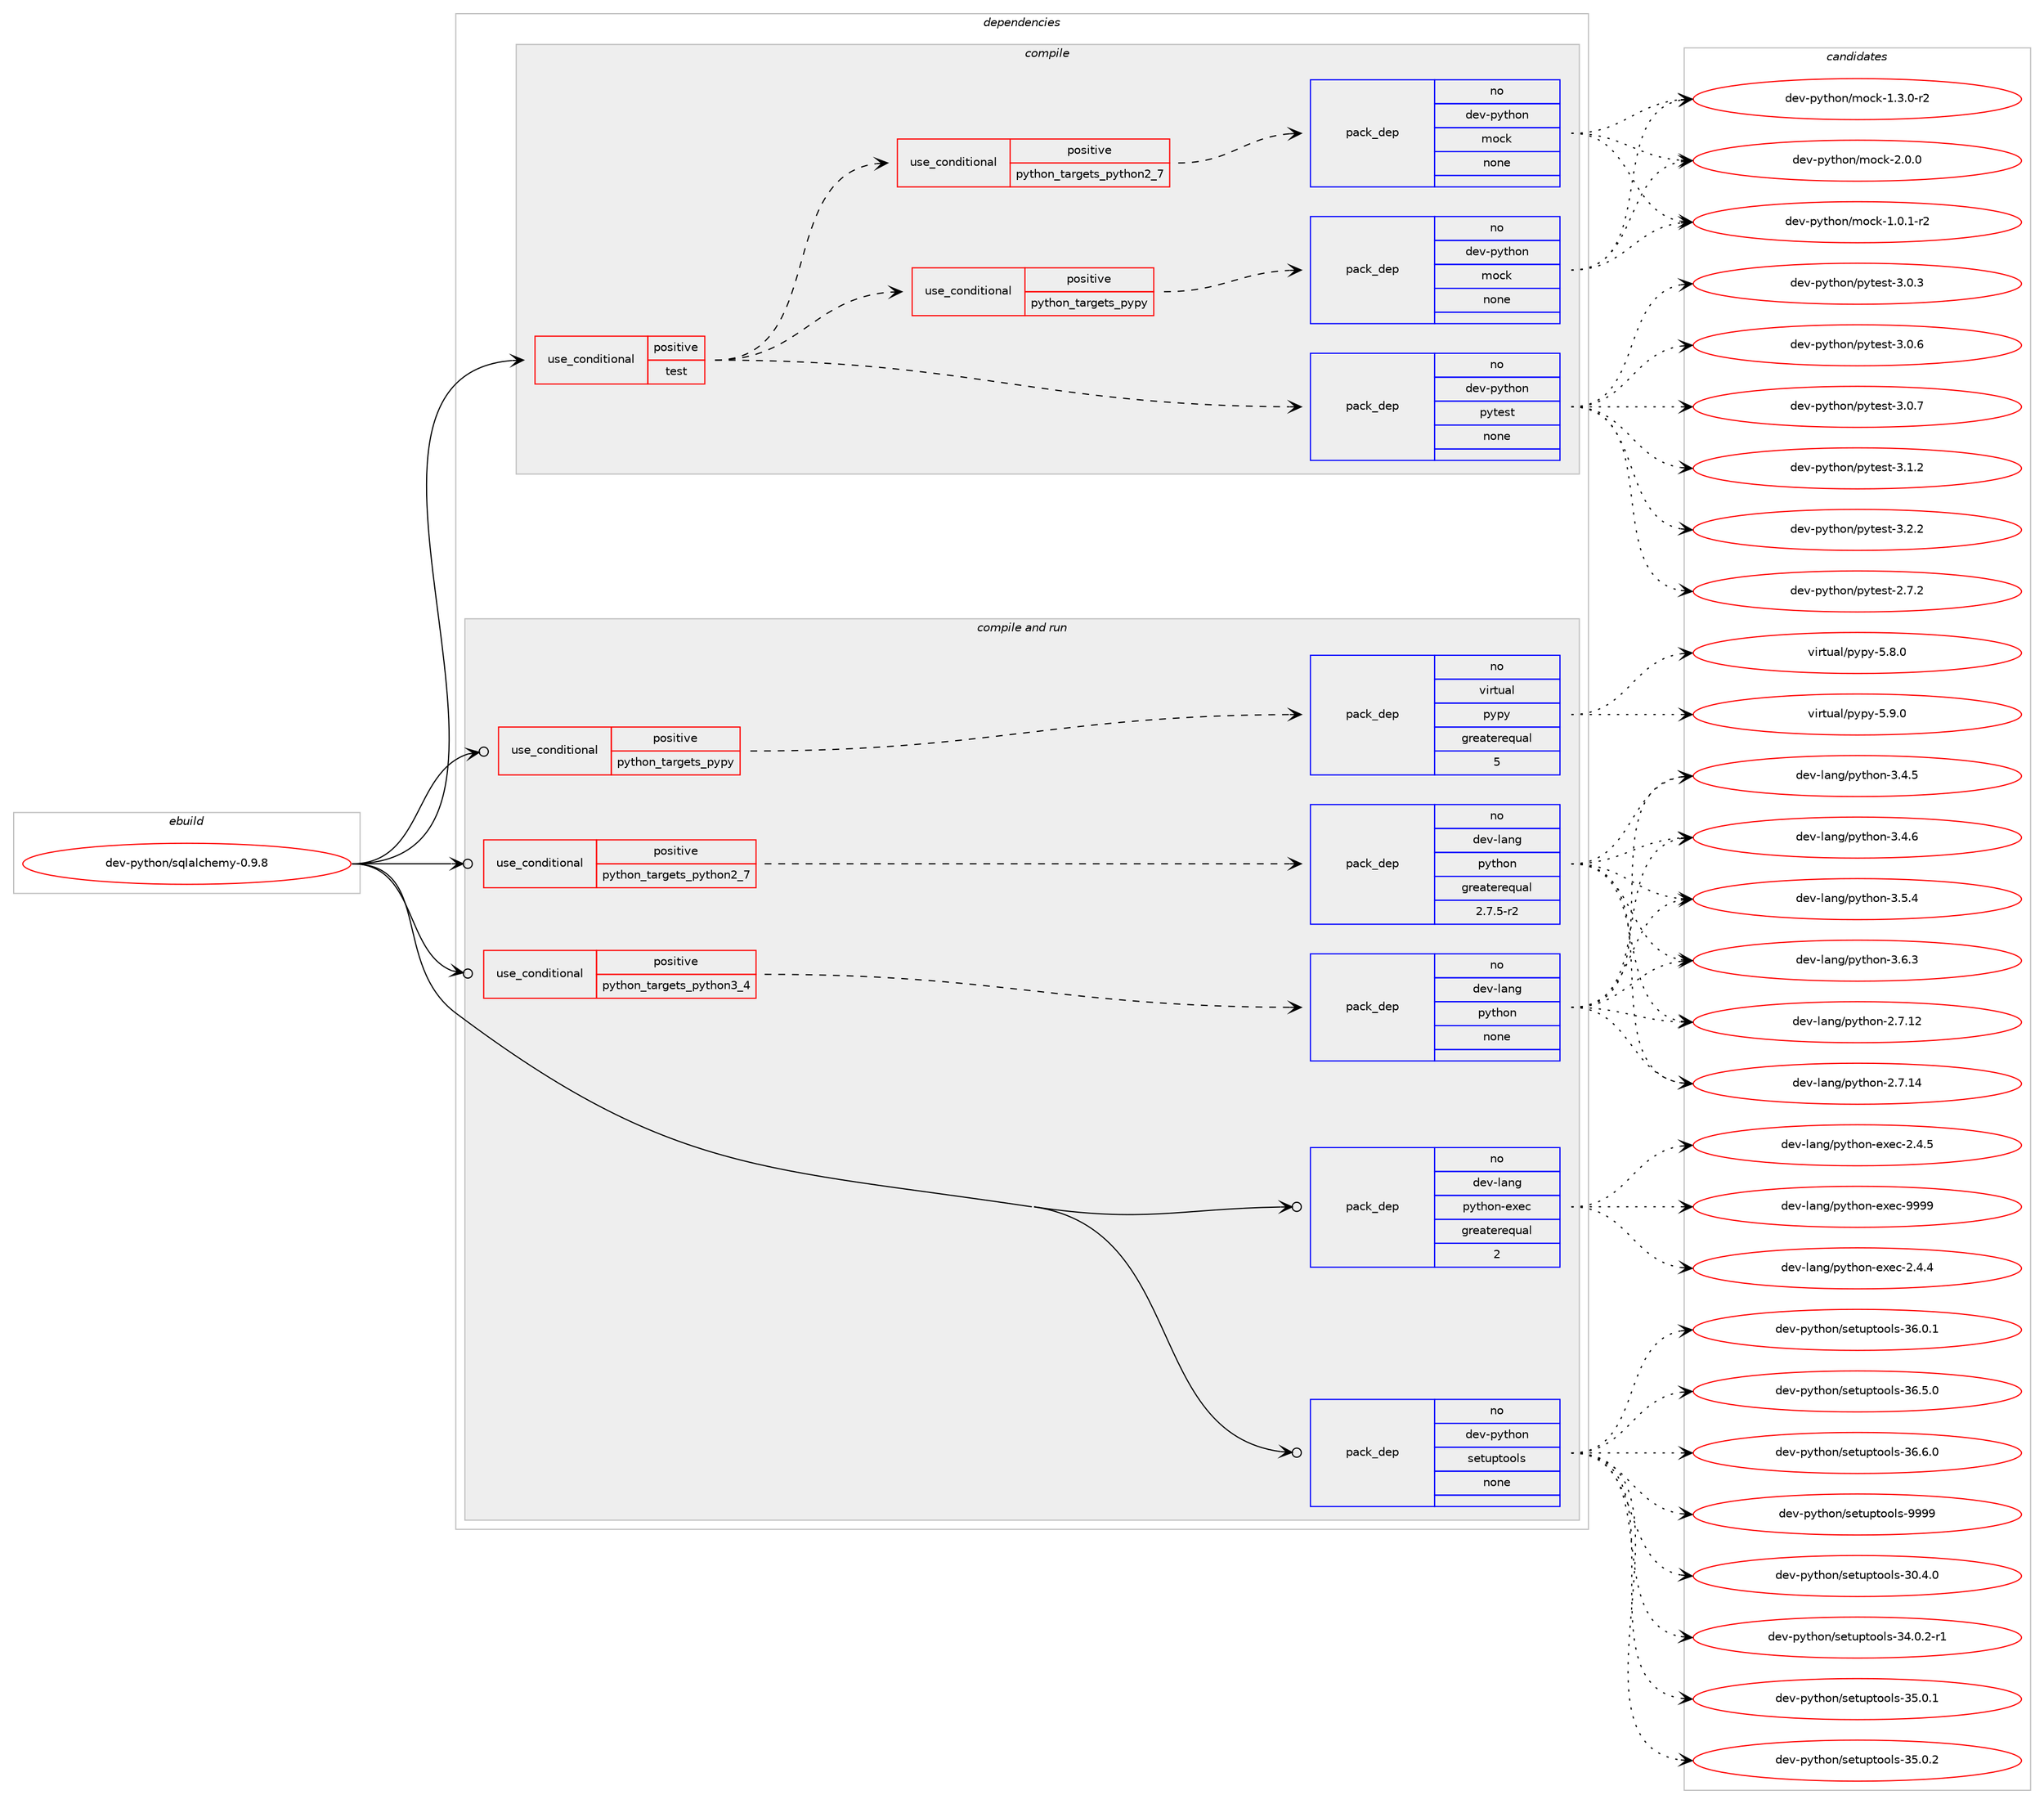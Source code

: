 digraph prolog {

# *************
# Graph options
# *************

newrank=true;
concentrate=true;
compound=true;
graph [rankdir=LR,fontname=Helvetica,fontsize=10,ranksep=1.5];#, ranksep=2.5, nodesep=0.2];
edge  [arrowhead=vee];
node  [fontname=Helvetica,fontsize=10];

# **********
# The ebuild
# **********

subgraph cluster_leftcol {
color=gray;
rank=same;
label=<<i>ebuild</i>>;
id [label="dev-python/sqlalchemy-0.9.8", color=red, width=4, href="../dev-python/sqlalchemy-0.9.8.svg"];
}

# ****************
# The dependencies
# ****************

subgraph cluster_midcol {
color=gray;
label=<<i>dependencies</i>>;
subgraph cluster_compile {
fillcolor="#eeeeee";
style=filled;
label=<<i>compile</i>>;
subgraph cond42145 {
dependency188757 [label=<<TABLE BORDER="0" CELLBORDER="1" CELLSPACING="0" CELLPADDING="4"><TR><TD ROWSPAN="3" CELLPADDING="10">use_conditional</TD></TR><TR><TD>positive</TD></TR><TR><TD>test</TD></TR></TABLE>>, shape=none, color=red];
subgraph pack142657 {
dependency188758 [label=<<TABLE BORDER="0" CELLBORDER="1" CELLSPACING="0" CELLPADDING="4" WIDTH="220"><TR><TD ROWSPAN="6" CELLPADDING="30">pack_dep</TD></TR><TR><TD WIDTH="110">no</TD></TR><TR><TD>dev-python</TD></TR><TR><TD>pytest</TD></TR><TR><TD>none</TD></TR><TR><TD></TD></TR></TABLE>>, shape=none, color=blue];
}
dependency188757:e -> dependency188758:w [weight=20,style="dashed",arrowhead="vee"];
subgraph cond42146 {
dependency188759 [label=<<TABLE BORDER="0" CELLBORDER="1" CELLSPACING="0" CELLPADDING="4"><TR><TD ROWSPAN="3" CELLPADDING="10">use_conditional</TD></TR><TR><TD>positive</TD></TR><TR><TD>python_targets_pypy</TD></TR></TABLE>>, shape=none, color=red];
subgraph pack142658 {
dependency188760 [label=<<TABLE BORDER="0" CELLBORDER="1" CELLSPACING="0" CELLPADDING="4" WIDTH="220"><TR><TD ROWSPAN="6" CELLPADDING="30">pack_dep</TD></TR><TR><TD WIDTH="110">no</TD></TR><TR><TD>dev-python</TD></TR><TR><TD>mock</TD></TR><TR><TD>none</TD></TR><TR><TD></TD></TR></TABLE>>, shape=none, color=blue];
}
dependency188759:e -> dependency188760:w [weight=20,style="dashed",arrowhead="vee"];
}
dependency188757:e -> dependency188759:w [weight=20,style="dashed",arrowhead="vee"];
subgraph cond42147 {
dependency188761 [label=<<TABLE BORDER="0" CELLBORDER="1" CELLSPACING="0" CELLPADDING="4"><TR><TD ROWSPAN="3" CELLPADDING="10">use_conditional</TD></TR><TR><TD>positive</TD></TR><TR><TD>python_targets_python2_7</TD></TR></TABLE>>, shape=none, color=red];
subgraph pack142659 {
dependency188762 [label=<<TABLE BORDER="0" CELLBORDER="1" CELLSPACING="0" CELLPADDING="4" WIDTH="220"><TR><TD ROWSPAN="6" CELLPADDING="30">pack_dep</TD></TR><TR><TD WIDTH="110">no</TD></TR><TR><TD>dev-python</TD></TR><TR><TD>mock</TD></TR><TR><TD>none</TD></TR><TR><TD></TD></TR></TABLE>>, shape=none, color=blue];
}
dependency188761:e -> dependency188762:w [weight=20,style="dashed",arrowhead="vee"];
}
dependency188757:e -> dependency188761:w [weight=20,style="dashed",arrowhead="vee"];
}
id:e -> dependency188757:w [weight=20,style="solid",arrowhead="vee"];
}
subgraph cluster_compileandrun {
fillcolor="#eeeeee";
style=filled;
label=<<i>compile and run</i>>;
subgraph cond42148 {
dependency188763 [label=<<TABLE BORDER="0" CELLBORDER="1" CELLSPACING="0" CELLPADDING="4"><TR><TD ROWSPAN="3" CELLPADDING="10">use_conditional</TD></TR><TR><TD>positive</TD></TR><TR><TD>python_targets_pypy</TD></TR></TABLE>>, shape=none, color=red];
subgraph pack142660 {
dependency188764 [label=<<TABLE BORDER="0" CELLBORDER="1" CELLSPACING="0" CELLPADDING="4" WIDTH="220"><TR><TD ROWSPAN="6" CELLPADDING="30">pack_dep</TD></TR><TR><TD WIDTH="110">no</TD></TR><TR><TD>virtual</TD></TR><TR><TD>pypy</TD></TR><TR><TD>greaterequal</TD></TR><TR><TD>5</TD></TR></TABLE>>, shape=none, color=blue];
}
dependency188763:e -> dependency188764:w [weight=20,style="dashed",arrowhead="vee"];
}
id:e -> dependency188763:w [weight=20,style="solid",arrowhead="odotvee"];
subgraph cond42149 {
dependency188765 [label=<<TABLE BORDER="0" CELLBORDER="1" CELLSPACING="0" CELLPADDING="4"><TR><TD ROWSPAN="3" CELLPADDING="10">use_conditional</TD></TR><TR><TD>positive</TD></TR><TR><TD>python_targets_python2_7</TD></TR></TABLE>>, shape=none, color=red];
subgraph pack142661 {
dependency188766 [label=<<TABLE BORDER="0" CELLBORDER="1" CELLSPACING="0" CELLPADDING="4" WIDTH="220"><TR><TD ROWSPAN="6" CELLPADDING="30">pack_dep</TD></TR><TR><TD WIDTH="110">no</TD></TR><TR><TD>dev-lang</TD></TR><TR><TD>python</TD></TR><TR><TD>greaterequal</TD></TR><TR><TD>2.7.5-r2</TD></TR></TABLE>>, shape=none, color=blue];
}
dependency188765:e -> dependency188766:w [weight=20,style="dashed",arrowhead="vee"];
}
id:e -> dependency188765:w [weight=20,style="solid",arrowhead="odotvee"];
subgraph cond42150 {
dependency188767 [label=<<TABLE BORDER="0" CELLBORDER="1" CELLSPACING="0" CELLPADDING="4"><TR><TD ROWSPAN="3" CELLPADDING="10">use_conditional</TD></TR><TR><TD>positive</TD></TR><TR><TD>python_targets_python3_4</TD></TR></TABLE>>, shape=none, color=red];
subgraph pack142662 {
dependency188768 [label=<<TABLE BORDER="0" CELLBORDER="1" CELLSPACING="0" CELLPADDING="4" WIDTH="220"><TR><TD ROWSPAN="6" CELLPADDING="30">pack_dep</TD></TR><TR><TD WIDTH="110">no</TD></TR><TR><TD>dev-lang</TD></TR><TR><TD>python</TD></TR><TR><TD>none</TD></TR><TR><TD></TD></TR></TABLE>>, shape=none, color=blue];
}
dependency188767:e -> dependency188768:w [weight=20,style="dashed",arrowhead="vee"];
}
id:e -> dependency188767:w [weight=20,style="solid",arrowhead="odotvee"];
subgraph pack142663 {
dependency188769 [label=<<TABLE BORDER="0" CELLBORDER="1" CELLSPACING="0" CELLPADDING="4" WIDTH="220"><TR><TD ROWSPAN="6" CELLPADDING="30">pack_dep</TD></TR><TR><TD WIDTH="110">no</TD></TR><TR><TD>dev-lang</TD></TR><TR><TD>python-exec</TD></TR><TR><TD>greaterequal</TD></TR><TR><TD>2</TD></TR></TABLE>>, shape=none, color=blue];
}
id:e -> dependency188769:w [weight=20,style="solid",arrowhead="odotvee"];
subgraph pack142664 {
dependency188770 [label=<<TABLE BORDER="0" CELLBORDER="1" CELLSPACING="0" CELLPADDING="4" WIDTH="220"><TR><TD ROWSPAN="6" CELLPADDING="30">pack_dep</TD></TR><TR><TD WIDTH="110">no</TD></TR><TR><TD>dev-python</TD></TR><TR><TD>setuptools</TD></TR><TR><TD>none</TD></TR><TR><TD></TD></TR></TABLE>>, shape=none, color=blue];
}
id:e -> dependency188770:w [weight=20,style="solid",arrowhead="odotvee"];
}
subgraph cluster_run {
fillcolor="#eeeeee";
style=filled;
label=<<i>run</i>>;
}
}

# **************
# The candidates
# **************

subgraph cluster_choices {
rank=same;
color=gray;
label=<<i>candidates</i>>;

subgraph choice142657 {
color=black;
nodesep=1;
choice1001011184511212111610411111047112121116101115116455046554650 [label="dev-python/pytest-2.7.2", color=red, width=4,href="../dev-python/pytest-2.7.2.svg"];
choice1001011184511212111610411111047112121116101115116455146484651 [label="dev-python/pytest-3.0.3", color=red, width=4,href="../dev-python/pytest-3.0.3.svg"];
choice1001011184511212111610411111047112121116101115116455146484654 [label="dev-python/pytest-3.0.6", color=red, width=4,href="../dev-python/pytest-3.0.6.svg"];
choice1001011184511212111610411111047112121116101115116455146484655 [label="dev-python/pytest-3.0.7", color=red, width=4,href="../dev-python/pytest-3.0.7.svg"];
choice1001011184511212111610411111047112121116101115116455146494650 [label="dev-python/pytest-3.1.2", color=red, width=4,href="../dev-python/pytest-3.1.2.svg"];
choice1001011184511212111610411111047112121116101115116455146504650 [label="dev-python/pytest-3.2.2", color=red, width=4,href="../dev-python/pytest-3.2.2.svg"];
dependency188758:e -> choice1001011184511212111610411111047112121116101115116455046554650:w [style=dotted,weight="100"];
dependency188758:e -> choice1001011184511212111610411111047112121116101115116455146484651:w [style=dotted,weight="100"];
dependency188758:e -> choice1001011184511212111610411111047112121116101115116455146484654:w [style=dotted,weight="100"];
dependency188758:e -> choice1001011184511212111610411111047112121116101115116455146484655:w [style=dotted,weight="100"];
dependency188758:e -> choice1001011184511212111610411111047112121116101115116455146494650:w [style=dotted,weight="100"];
dependency188758:e -> choice1001011184511212111610411111047112121116101115116455146504650:w [style=dotted,weight="100"];
}
subgraph choice142658 {
color=black;
nodesep=1;
choice1001011184511212111610411111047109111991074549464846494511450 [label="dev-python/mock-1.0.1-r2", color=red, width=4,href="../dev-python/mock-1.0.1-r2.svg"];
choice1001011184511212111610411111047109111991074549465146484511450 [label="dev-python/mock-1.3.0-r2", color=red, width=4,href="../dev-python/mock-1.3.0-r2.svg"];
choice100101118451121211161041111104710911199107455046484648 [label="dev-python/mock-2.0.0", color=red, width=4,href="../dev-python/mock-2.0.0.svg"];
dependency188760:e -> choice1001011184511212111610411111047109111991074549464846494511450:w [style=dotted,weight="100"];
dependency188760:e -> choice1001011184511212111610411111047109111991074549465146484511450:w [style=dotted,weight="100"];
dependency188760:e -> choice100101118451121211161041111104710911199107455046484648:w [style=dotted,weight="100"];
}
subgraph choice142659 {
color=black;
nodesep=1;
choice1001011184511212111610411111047109111991074549464846494511450 [label="dev-python/mock-1.0.1-r2", color=red, width=4,href="../dev-python/mock-1.0.1-r2.svg"];
choice1001011184511212111610411111047109111991074549465146484511450 [label="dev-python/mock-1.3.0-r2", color=red, width=4,href="../dev-python/mock-1.3.0-r2.svg"];
choice100101118451121211161041111104710911199107455046484648 [label="dev-python/mock-2.0.0", color=red, width=4,href="../dev-python/mock-2.0.0.svg"];
dependency188762:e -> choice1001011184511212111610411111047109111991074549464846494511450:w [style=dotted,weight="100"];
dependency188762:e -> choice1001011184511212111610411111047109111991074549465146484511450:w [style=dotted,weight="100"];
dependency188762:e -> choice100101118451121211161041111104710911199107455046484648:w [style=dotted,weight="100"];
}
subgraph choice142660 {
color=black;
nodesep=1;
choice1181051141161179710847112121112121455346564648 [label="virtual/pypy-5.8.0", color=red, width=4,href="../virtual/pypy-5.8.0.svg"];
choice1181051141161179710847112121112121455346574648 [label="virtual/pypy-5.9.0", color=red, width=4,href="../virtual/pypy-5.9.0.svg"];
dependency188764:e -> choice1181051141161179710847112121112121455346564648:w [style=dotted,weight="100"];
dependency188764:e -> choice1181051141161179710847112121112121455346574648:w [style=dotted,weight="100"];
}
subgraph choice142661 {
color=black;
nodesep=1;
choice10010111845108971101034711212111610411111045504655464950 [label="dev-lang/python-2.7.12", color=red, width=4,href="../dev-lang/python-2.7.12.svg"];
choice10010111845108971101034711212111610411111045504655464952 [label="dev-lang/python-2.7.14", color=red, width=4,href="../dev-lang/python-2.7.14.svg"];
choice100101118451089711010347112121116104111110455146524653 [label="dev-lang/python-3.4.5", color=red, width=4,href="../dev-lang/python-3.4.5.svg"];
choice100101118451089711010347112121116104111110455146524654 [label="dev-lang/python-3.4.6", color=red, width=4,href="../dev-lang/python-3.4.6.svg"];
choice100101118451089711010347112121116104111110455146534652 [label="dev-lang/python-3.5.4", color=red, width=4,href="../dev-lang/python-3.5.4.svg"];
choice100101118451089711010347112121116104111110455146544651 [label="dev-lang/python-3.6.3", color=red, width=4,href="../dev-lang/python-3.6.3.svg"];
dependency188766:e -> choice10010111845108971101034711212111610411111045504655464950:w [style=dotted,weight="100"];
dependency188766:e -> choice10010111845108971101034711212111610411111045504655464952:w [style=dotted,weight="100"];
dependency188766:e -> choice100101118451089711010347112121116104111110455146524653:w [style=dotted,weight="100"];
dependency188766:e -> choice100101118451089711010347112121116104111110455146524654:w [style=dotted,weight="100"];
dependency188766:e -> choice100101118451089711010347112121116104111110455146534652:w [style=dotted,weight="100"];
dependency188766:e -> choice100101118451089711010347112121116104111110455146544651:w [style=dotted,weight="100"];
}
subgraph choice142662 {
color=black;
nodesep=1;
choice10010111845108971101034711212111610411111045504655464950 [label="dev-lang/python-2.7.12", color=red, width=4,href="../dev-lang/python-2.7.12.svg"];
choice10010111845108971101034711212111610411111045504655464952 [label="dev-lang/python-2.7.14", color=red, width=4,href="../dev-lang/python-2.7.14.svg"];
choice100101118451089711010347112121116104111110455146524653 [label="dev-lang/python-3.4.5", color=red, width=4,href="../dev-lang/python-3.4.5.svg"];
choice100101118451089711010347112121116104111110455146524654 [label="dev-lang/python-3.4.6", color=red, width=4,href="../dev-lang/python-3.4.6.svg"];
choice100101118451089711010347112121116104111110455146534652 [label="dev-lang/python-3.5.4", color=red, width=4,href="../dev-lang/python-3.5.4.svg"];
choice100101118451089711010347112121116104111110455146544651 [label="dev-lang/python-3.6.3", color=red, width=4,href="../dev-lang/python-3.6.3.svg"];
dependency188768:e -> choice10010111845108971101034711212111610411111045504655464950:w [style=dotted,weight="100"];
dependency188768:e -> choice10010111845108971101034711212111610411111045504655464952:w [style=dotted,weight="100"];
dependency188768:e -> choice100101118451089711010347112121116104111110455146524653:w [style=dotted,weight="100"];
dependency188768:e -> choice100101118451089711010347112121116104111110455146524654:w [style=dotted,weight="100"];
dependency188768:e -> choice100101118451089711010347112121116104111110455146534652:w [style=dotted,weight="100"];
dependency188768:e -> choice100101118451089711010347112121116104111110455146544651:w [style=dotted,weight="100"];
}
subgraph choice142663 {
color=black;
nodesep=1;
choice1001011184510897110103471121211161041111104510112010199455046524652 [label="dev-lang/python-exec-2.4.4", color=red, width=4,href="../dev-lang/python-exec-2.4.4.svg"];
choice1001011184510897110103471121211161041111104510112010199455046524653 [label="dev-lang/python-exec-2.4.5", color=red, width=4,href="../dev-lang/python-exec-2.4.5.svg"];
choice10010111845108971101034711212111610411111045101120101994557575757 [label="dev-lang/python-exec-9999", color=red, width=4,href="../dev-lang/python-exec-9999.svg"];
dependency188769:e -> choice1001011184510897110103471121211161041111104510112010199455046524652:w [style=dotted,weight="100"];
dependency188769:e -> choice1001011184510897110103471121211161041111104510112010199455046524653:w [style=dotted,weight="100"];
dependency188769:e -> choice10010111845108971101034711212111610411111045101120101994557575757:w [style=dotted,weight="100"];
}
subgraph choice142664 {
color=black;
nodesep=1;
choice100101118451121211161041111104711510111611711211611111110811545514846524648 [label="dev-python/setuptools-30.4.0", color=red, width=4,href="../dev-python/setuptools-30.4.0.svg"];
choice1001011184511212111610411111047115101116117112116111111108115455152464846504511449 [label="dev-python/setuptools-34.0.2-r1", color=red, width=4,href="../dev-python/setuptools-34.0.2-r1.svg"];
choice100101118451121211161041111104711510111611711211611111110811545515346484649 [label="dev-python/setuptools-35.0.1", color=red, width=4,href="../dev-python/setuptools-35.0.1.svg"];
choice100101118451121211161041111104711510111611711211611111110811545515346484650 [label="dev-python/setuptools-35.0.2", color=red, width=4,href="../dev-python/setuptools-35.0.2.svg"];
choice100101118451121211161041111104711510111611711211611111110811545515446484649 [label="dev-python/setuptools-36.0.1", color=red, width=4,href="../dev-python/setuptools-36.0.1.svg"];
choice100101118451121211161041111104711510111611711211611111110811545515446534648 [label="dev-python/setuptools-36.5.0", color=red, width=4,href="../dev-python/setuptools-36.5.0.svg"];
choice100101118451121211161041111104711510111611711211611111110811545515446544648 [label="dev-python/setuptools-36.6.0", color=red, width=4,href="../dev-python/setuptools-36.6.0.svg"];
choice10010111845112121116104111110471151011161171121161111111081154557575757 [label="dev-python/setuptools-9999", color=red, width=4,href="../dev-python/setuptools-9999.svg"];
dependency188770:e -> choice100101118451121211161041111104711510111611711211611111110811545514846524648:w [style=dotted,weight="100"];
dependency188770:e -> choice1001011184511212111610411111047115101116117112116111111108115455152464846504511449:w [style=dotted,weight="100"];
dependency188770:e -> choice100101118451121211161041111104711510111611711211611111110811545515346484649:w [style=dotted,weight="100"];
dependency188770:e -> choice100101118451121211161041111104711510111611711211611111110811545515346484650:w [style=dotted,weight="100"];
dependency188770:e -> choice100101118451121211161041111104711510111611711211611111110811545515446484649:w [style=dotted,weight="100"];
dependency188770:e -> choice100101118451121211161041111104711510111611711211611111110811545515446534648:w [style=dotted,weight="100"];
dependency188770:e -> choice100101118451121211161041111104711510111611711211611111110811545515446544648:w [style=dotted,weight="100"];
dependency188770:e -> choice10010111845112121116104111110471151011161171121161111111081154557575757:w [style=dotted,weight="100"];
}
}

}
